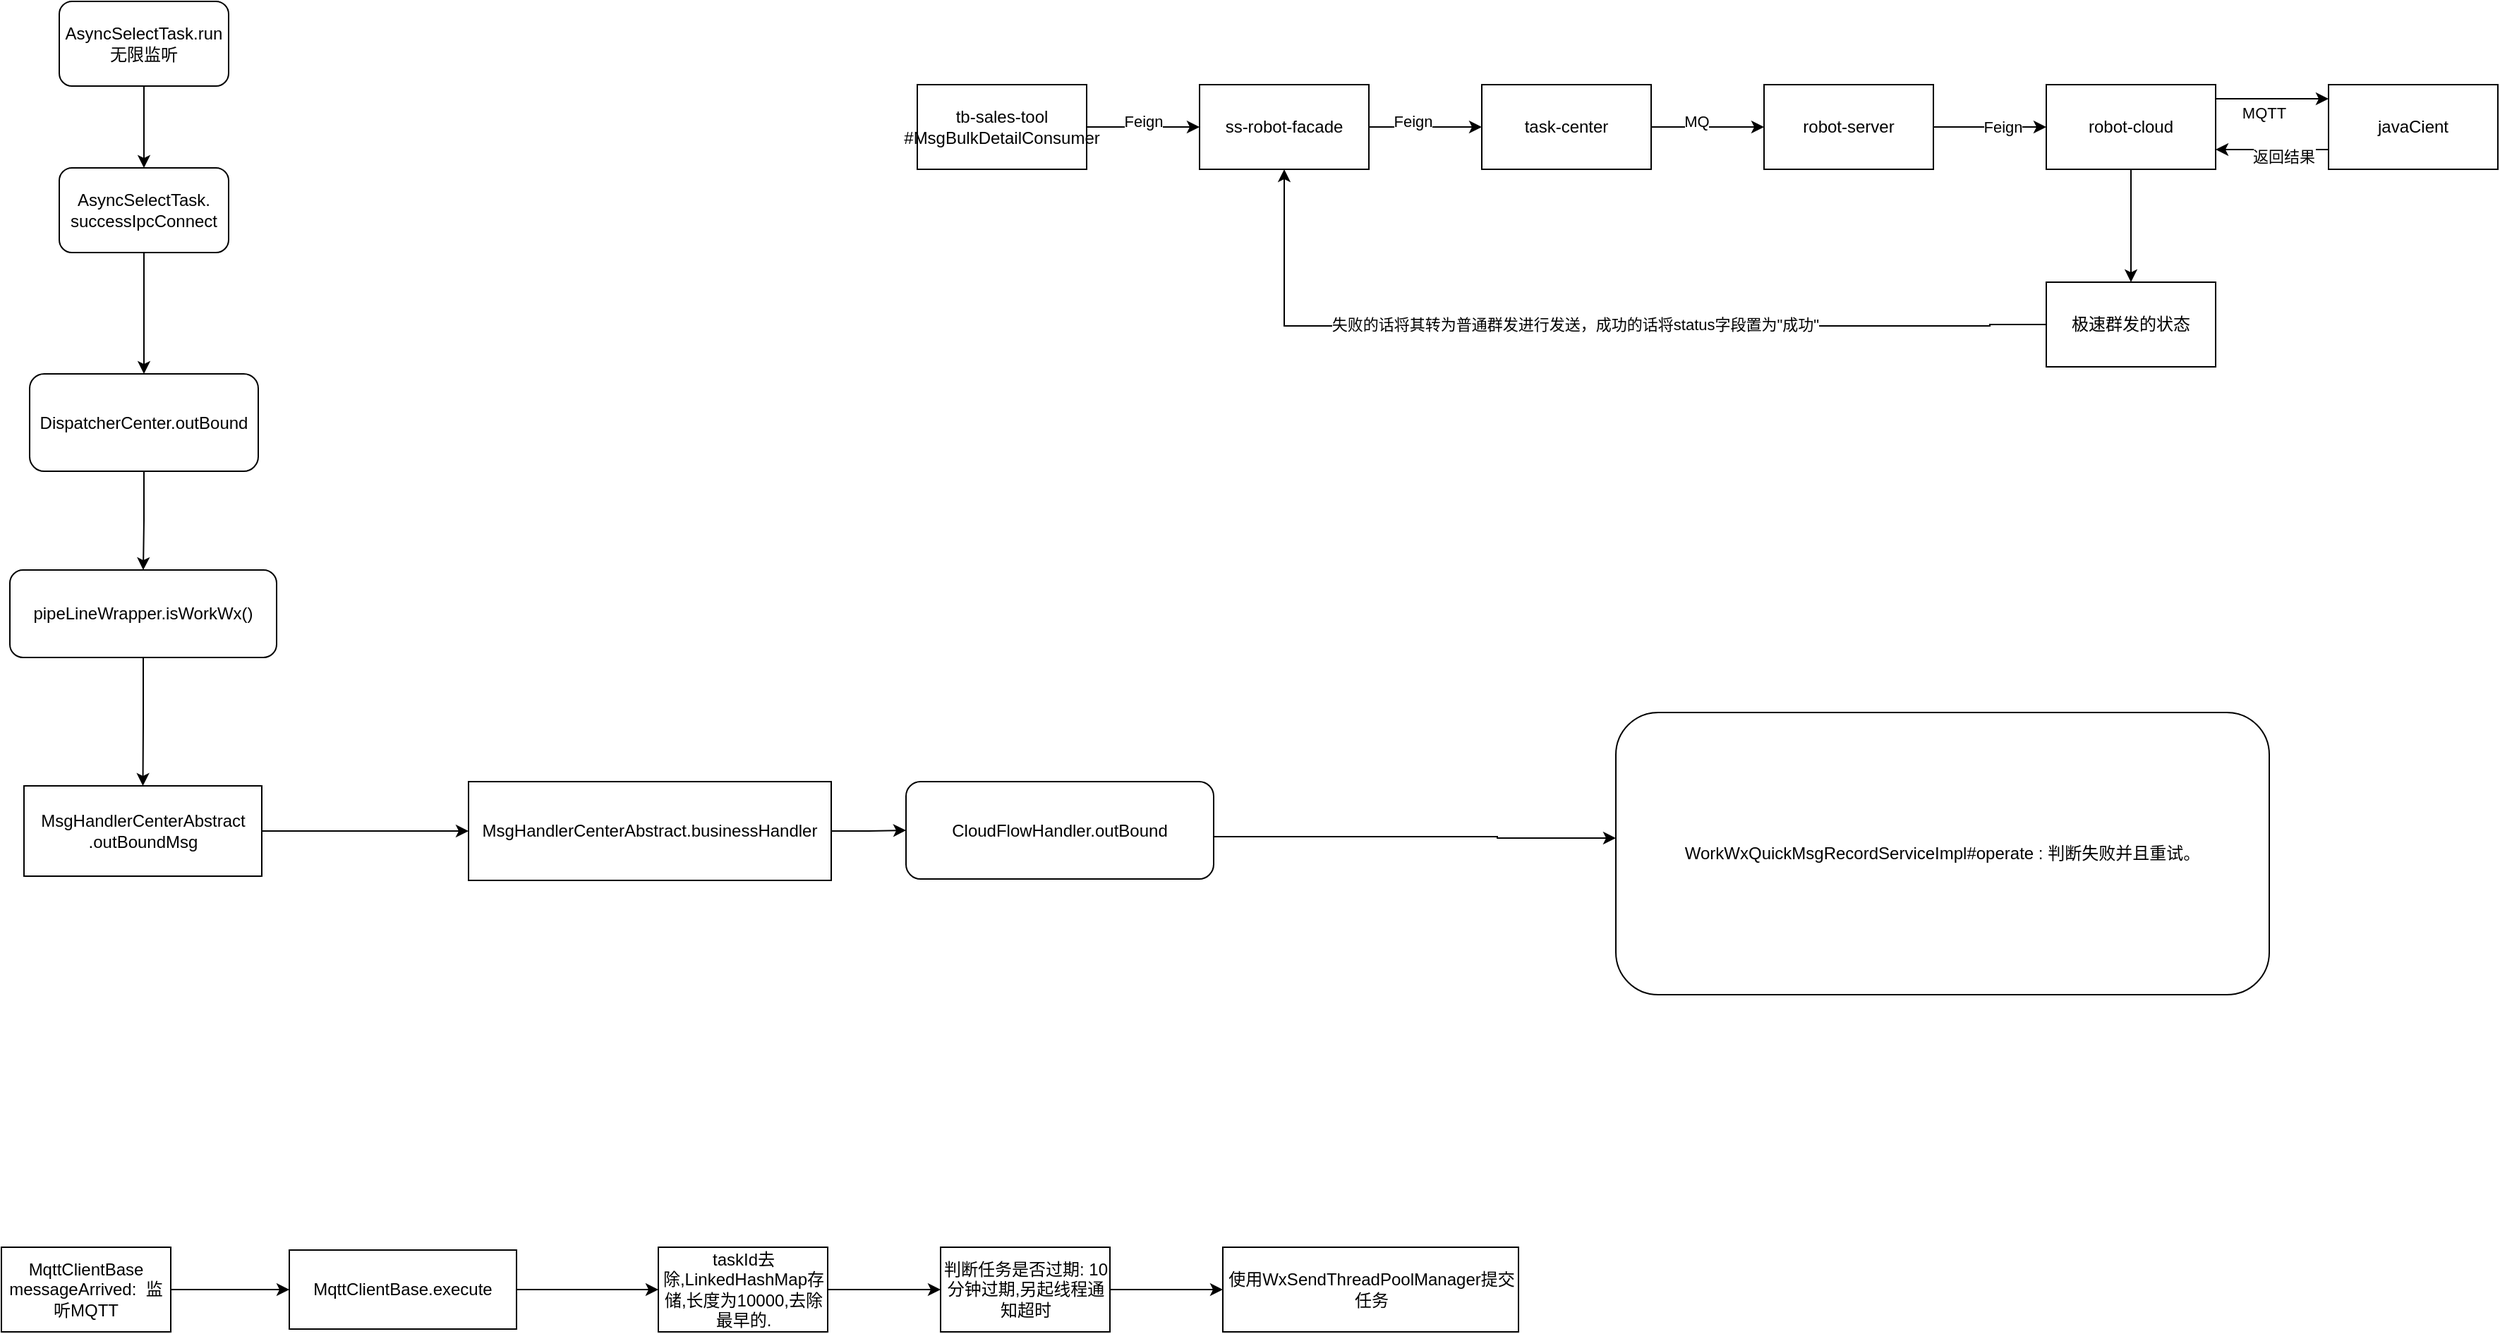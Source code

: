 <mxfile version="21.6.8" type="github">
  <diagram name="第 1 页" id="uJNZyxgSVUJfB3R79Ev_">
    <mxGraphModel dx="1594" dy="587" grid="0" gridSize="10" guides="0" tooltips="0" connect="1" arrows="1" fold="1" page="0" pageScale="1" pageWidth="1169" pageHeight="827" math="0" shadow="0">
      <root>
        <mxCell id="0" />
        <mxCell id="1" parent="0" />
        <mxCell id="vJ39QT0AVeiXCdLjbEt--3" value="" style="edgeStyle=orthogonalEdgeStyle;rounded=0;orthogonalLoop=1;jettySize=auto;html=1;" parent="1" source="vJ39QT0AVeiXCdLjbEt--1" target="vJ39QT0AVeiXCdLjbEt--2" edge="1">
          <mxGeometry relative="1" as="geometry" />
        </mxCell>
        <mxCell id="vJ39QT0AVeiXCdLjbEt--14" value="Feign" style="edgeLabel;html=1;align=center;verticalAlign=middle;resizable=0;points=[];" parent="vJ39QT0AVeiXCdLjbEt--3" vertex="1" connectable="0">
          <mxGeometry y="4" relative="1" as="geometry">
            <mxPoint as="offset" />
          </mxGeometry>
        </mxCell>
        <mxCell id="vJ39QT0AVeiXCdLjbEt--1" value="tb-sales-tool #MsgBulkDetailConsumer" style="rounded=0;whiteSpace=wrap;html=1;" parent="1" vertex="1">
          <mxGeometry x="520" y="290" width="120" height="60" as="geometry" />
        </mxCell>
        <mxCell id="vJ39QT0AVeiXCdLjbEt--5" value="" style="edgeStyle=orthogonalEdgeStyle;rounded=0;orthogonalLoop=1;jettySize=auto;html=1;" parent="1" source="vJ39QT0AVeiXCdLjbEt--2" target="vJ39QT0AVeiXCdLjbEt--4" edge="1">
          <mxGeometry relative="1" as="geometry" />
        </mxCell>
        <mxCell id="vJ39QT0AVeiXCdLjbEt--15" value="Feign" style="edgeLabel;html=1;align=center;verticalAlign=middle;resizable=0;points=[];" parent="vJ39QT0AVeiXCdLjbEt--5" vertex="1" connectable="0">
          <mxGeometry x="-0.225" y="4" relative="1" as="geometry">
            <mxPoint as="offset" />
          </mxGeometry>
        </mxCell>
        <mxCell id="vJ39QT0AVeiXCdLjbEt--2" value="ss-robot-facade" style="whiteSpace=wrap;html=1;rounded=0;" parent="1" vertex="1">
          <mxGeometry x="720" y="290" width="120" height="60" as="geometry" />
        </mxCell>
        <mxCell id="vJ39QT0AVeiXCdLjbEt--7" value="" style="edgeStyle=orthogonalEdgeStyle;rounded=0;orthogonalLoop=1;jettySize=auto;html=1;" parent="1" source="vJ39QT0AVeiXCdLjbEt--4" edge="1">
          <mxGeometry relative="1" as="geometry">
            <mxPoint x="1120" y="320" as="targetPoint" />
          </mxGeometry>
        </mxCell>
        <mxCell id="vJ39QT0AVeiXCdLjbEt--16" value="MQ" style="edgeLabel;html=1;align=center;verticalAlign=middle;resizable=0;points=[];" parent="vJ39QT0AVeiXCdLjbEt--7" vertex="1" connectable="0">
          <mxGeometry x="-0.205" y="4" relative="1" as="geometry">
            <mxPoint as="offset" />
          </mxGeometry>
        </mxCell>
        <mxCell id="vJ39QT0AVeiXCdLjbEt--4" value="task-center" style="whiteSpace=wrap;html=1;rounded=0;" parent="1" vertex="1">
          <mxGeometry x="920" y="290" width="120" height="60" as="geometry" />
        </mxCell>
        <mxCell id="vJ39QT0AVeiXCdLjbEt--11" value="" style="edgeStyle=orthogonalEdgeStyle;rounded=0;orthogonalLoop=1;jettySize=auto;html=1;" parent="1" source="vJ39QT0AVeiXCdLjbEt--8" target="vJ39QT0AVeiXCdLjbEt--10" edge="1">
          <mxGeometry relative="1" as="geometry">
            <Array as="points">
              <mxPoint x="1120" y="320" />
              <mxPoint x="1120" y="320" />
            </Array>
          </mxGeometry>
        </mxCell>
        <mxCell id="vJ39QT0AVeiXCdLjbEt--17" value="Feign" style="edgeLabel;html=1;align=center;verticalAlign=middle;resizable=0;points=[];" parent="vJ39QT0AVeiXCdLjbEt--11" vertex="1" connectable="0">
          <mxGeometry x="0.225" relative="1" as="geometry">
            <mxPoint as="offset" />
          </mxGeometry>
        </mxCell>
        <mxCell id="vJ39QT0AVeiXCdLjbEt--8" value="robot-server" style="whiteSpace=wrap;html=1;rounded=0;" parent="1" vertex="1">
          <mxGeometry x="1120" y="290" width="120" height="60" as="geometry" />
        </mxCell>
        <mxCell id="vJ39QT0AVeiXCdLjbEt--13" value="" style="edgeStyle=orthogonalEdgeStyle;rounded=0;orthogonalLoop=1;jettySize=auto;html=1;" parent="1" source="vJ39QT0AVeiXCdLjbEt--10" target="vJ39QT0AVeiXCdLjbEt--12" edge="1">
          <mxGeometry relative="1" as="geometry">
            <Array as="points">
              <mxPoint x="1500" y="300" />
              <mxPoint x="1500" y="300" />
            </Array>
          </mxGeometry>
        </mxCell>
        <mxCell id="vJ39QT0AVeiXCdLjbEt--18" value="MQTT" style="edgeLabel;html=1;align=center;verticalAlign=middle;resizable=0;points=[];" parent="vJ39QT0AVeiXCdLjbEt--13" vertex="1" connectable="0">
          <mxGeometry x="-0.15" y="1" relative="1" as="geometry">
            <mxPoint y="11" as="offset" />
          </mxGeometry>
        </mxCell>
        <mxCell id="vJ39QT0AVeiXCdLjbEt--20" value="" style="edgeStyle=orthogonalEdgeStyle;rounded=0;orthogonalLoop=1;jettySize=auto;html=1;" parent="1" source="vJ39QT0AVeiXCdLjbEt--10" target="vJ39QT0AVeiXCdLjbEt--19" edge="1">
          <mxGeometry relative="1" as="geometry" />
        </mxCell>
        <mxCell id="vJ39QT0AVeiXCdLjbEt--10" value="robot-cloud" style="whiteSpace=wrap;html=1;rounded=0;" parent="1" vertex="1">
          <mxGeometry x="1320" y="290" width="120" height="60" as="geometry" />
        </mxCell>
        <mxCell id="vJ39QT0AVeiXCdLjbEt--25" value="" style="edgeStyle=orthogonalEdgeStyle;rounded=0;orthogonalLoop=1;jettySize=auto;html=1;" parent="1" source="vJ39QT0AVeiXCdLjbEt--12" target="vJ39QT0AVeiXCdLjbEt--10" edge="1">
          <mxGeometry relative="1" as="geometry">
            <Array as="points">
              <mxPoint x="1509" y="336" />
              <mxPoint x="1509" y="336" />
            </Array>
          </mxGeometry>
        </mxCell>
        <mxCell id="vJ39QT0AVeiXCdLjbEt--26" value="返回结果" style="edgeLabel;html=1;align=center;verticalAlign=middle;resizable=0;points=[];" parent="vJ39QT0AVeiXCdLjbEt--25" vertex="1" connectable="0">
          <mxGeometry x="-0.2" y="5" relative="1" as="geometry">
            <mxPoint as="offset" />
          </mxGeometry>
        </mxCell>
        <mxCell id="vJ39QT0AVeiXCdLjbEt--12" value="javaCient" style="whiteSpace=wrap;html=1;rounded=0;" parent="1" vertex="1">
          <mxGeometry x="1520" y="290" width="120" height="60" as="geometry" />
        </mxCell>
        <mxCell id="vJ39QT0AVeiXCdLjbEt--30" value="" style="edgeStyle=orthogonalEdgeStyle;rounded=0;orthogonalLoop=1;jettySize=auto;html=1;entryX=0.5;entryY=1;entryDx=0;entryDy=0;" parent="1" source="vJ39QT0AVeiXCdLjbEt--19" target="vJ39QT0AVeiXCdLjbEt--2" edge="1">
          <mxGeometry relative="1" as="geometry">
            <mxPoint x="1240" y="460" as="targetPoint" />
            <Array as="points">
              <mxPoint x="1280" y="460" />
              <mxPoint x="1280" y="461" />
              <mxPoint x="780" y="461" />
            </Array>
          </mxGeometry>
        </mxCell>
        <mxCell id="vJ39QT0AVeiXCdLjbEt--31" value="失败的话将其转为普通群发进行发送，成功的话将status字段置为&quot;成功&quot;" style="edgeLabel;html=1;align=center;verticalAlign=middle;resizable=0;points=[];" parent="vJ39QT0AVeiXCdLjbEt--30" vertex="1" connectable="0">
          <mxGeometry x="0.028" y="-1" relative="1" as="geometry">
            <mxPoint as="offset" />
          </mxGeometry>
        </mxCell>
        <mxCell id="vJ39QT0AVeiXCdLjbEt--19" value="极速群发的状态" style="whiteSpace=wrap;html=1;rounded=0;" parent="1" vertex="1">
          <mxGeometry x="1320" y="430" width="120" height="60" as="geometry" />
        </mxCell>
        <mxCell id="10G2rOxXVBr4aUtNrF5U-1" value="WorkWxQuickMsgRecordServiceImpl#operate : 判断失败并且重试。" style="rounded=1;whiteSpace=wrap;html=1;" vertex="1" parent="1">
          <mxGeometry x="1015" y="735" width="463" height="200" as="geometry" />
        </mxCell>
        <mxCell id="10G2rOxXVBr4aUtNrF5U-4" value="" style="edgeStyle=orthogonalEdgeStyle;rounded=0;orthogonalLoop=1;jettySize=auto;html=1;" edge="1" parent="1" source="10G2rOxXVBr4aUtNrF5U-2" target="10G2rOxXVBr4aUtNrF5U-1">
          <mxGeometry relative="1" as="geometry">
            <mxPoint x="971" y="823" as="targetPoint" />
            <Array as="points">
              <mxPoint x="931" y="823" />
              <mxPoint x="931" y="824" />
            </Array>
          </mxGeometry>
        </mxCell>
        <mxCell id="10G2rOxXVBr4aUtNrF5U-2" value="CloudFlowHandler.outBound" style="rounded=1;whiteSpace=wrap;html=1;" vertex="1" parent="1">
          <mxGeometry x="512" y="784" width="218" height="69" as="geometry" />
        </mxCell>
        <mxCell id="10G2rOxXVBr4aUtNrF5U-7" value="" style="edgeStyle=orthogonalEdgeStyle;rounded=0;orthogonalLoop=1;jettySize=auto;html=1;" edge="1" parent="1" source="10G2rOxXVBr4aUtNrF5U-6" target="10G2rOxXVBr4aUtNrF5U-2">
          <mxGeometry relative="1" as="geometry" />
        </mxCell>
        <mxCell id="10G2rOxXVBr4aUtNrF5U-6" value="MsgHandlerCenterAbstract.businessHandler" style="rounded=0;whiteSpace=wrap;html=1;" vertex="1" parent="1">
          <mxGeometry x="202" y="784" width="257" height="70" as="geometry" />
        </mxCell>
        <mxCell id="10G2rOxXVBr4aUtNrF5U-11" value="" style="edgeStyle=orthogonalEdgeStyle;rounded=0;orthogonalLoop=1;jettySize=auto;html=1;entryX=0;entryY=0.5;entryDx=0;entryDy=0;" edge="1" parent="1" source="10G2rOxXVBr4aUtNrF5U-8" target="10G2rOxXVBr4aUtNrF5U-6">
          <mxGeometry relative="1" as="geometry">
            <mxPoint x="133.5" y="819" as="targetPoint" />
          </mxGeometry>
        </mxCell>
        <mxCell id="10G2rOxXVBr4aUtNrF5U-8" value="MsgHandlerCenterAbstract .outBoundMsg" style="whiteSpace=wrap;html=1;rounded=0;" vertex="1" parent="1">
          <mxGeometry x="-113" y="787" width="168.5" height="64" as="geometry" />
        </mxCell>
        <mxCell id="10G2rOxXVBr4aUtNrF5U-13" value="" style="edgeStyle=orthogonalEdgeStyle;rounded=0;orthogonalLoop=1;jettySize=auto;html=1;" edge="1" parent="1" source="10G2rOxXVBr4aUtNrF5U-12" target="10G2rOxXVBr4aUtNrF5U-8">
          <mxGeometry relative="1" as="geometry" />
        </mxCell>
        <mxCell id="10G2rOxXVBr4aUtNrF5U-12" value="pipeLineWrapper.isWorkWx()" style="rounded=1;whiteSpace=wrap;html=1;" vertex="1" parent="1">
          <mxGeometry x="-123" y="634" width="189" height="62" as="geometry" />
        </mxCell>
        <mxCell id="10G2rOxXVBr4aUtNrF5U-15" value="" style="edgeStyle=orthogonalEdgeStyle;rounded=0;orthogonalLoop=1;jettySize=auto;html=1;" edge="1" parent="1" source="10G2rOxXVBr4aUtNrF5U-14" target="10G2rOxXVBr4aUtNrF5U-12">
          <mxGeometry relative="1" as="geometry" />
        </mxCell>
        <mxCell id="10G2rOxXVBr4aUtNrF5U-14" value="DispatcherCenter.outBound" style="rounded=1;whiteSpace=wrap;html=1;" vertex="1" parent="1">
          <mxGeometry x="-109" y="495" width="162" height="69" as="geometry" />
        </mxCell>
        <mxCell id="10G2rOxXVBr4aUtNrF5U-17" value="" style="edgeStyle=orthogonalEdgeStyle;rounded=0;orthogonalLoop=1;jettySize=auto;html=1;" edge="1" parent="1" source="10G2rOxXVBr4aUtNrF5U-16" target="10G2rOxXVBr4aUtNrF5U-14">
          <mxGeometry relative="1" as="geometry" />
        </mxCell>
        <mxCell id="10G2rOxXVBr4aUtNrF5U-16" value="AsyncSelectTask.&lt;br&gt;successIpcConnect" style="rounded=1;whiteSpace=wrap;html=1;" vertex="1" parent="1">
          <mxGeometry x="-88" y="349" width="120" height="60" as="geometry" />
        </mxCell>
        <mxCell id="10G2rOxXVBr4aUtNrF5U-19" value="" style="edgeStyle=orthogonalEdgeStyle;rounded=0;orthogonalLoop=1;jettySize=auto;html=1;" edge="1" parent="1" source="10G2rOxXVBr4aUtNrF5U-18" target="10G2rOxXVBr4aUtNrF5U-16">
          <mxGeometry relative="1" as="geometry" />
        </mxCell>
        <mxCell id="10G2rOxXVBr4aUtNrF5U-18" value="AsyncSelectTask.run无限监听" style="rounded=1;whiteSpace=wrap;html=1;" vertex="1" parent="1">
          <mxGeometry x="-88" y="231" width="120" height="60" as="geometry" />
        </mxCell>
        <mxCell id="10G2rOxXVBr4aUtNrF5U-23" value="" style="edgeStyle=orthogonalEdgeStyle;rounded=0;orthogonalLoop=1;jettySize=auto;html=1;" edge="1" parent="1" source="10G2rOxXVBr4aUtNrF5U-21" target="10G2rOxXVBr4aUtNrF5U-22">
          <mxGeometry relative="1" as="geometry" />
        </mxCell>
        <mxCell id="10G2rOxXVBr4aUtNrF5U-21" value="MqttClientBase&lt;br&gt;messageArrived:&amp;nbsp; 监听MQTT" style="rounded=0;whiteSpace=wrap;html=1;" vertex="1" parent="1">
          <mxGeometry x="-129" y="1114" width="120" height="60" as="geometry" />
        </mxCell>
        <mxCell id="10G2rOxXVBr4aUtNrF5U-25" value="" style="edgeStyle=orthogonalEdgeStyle;rounded=0;orthogonalLoop=1;jettySize=auto;html=1;" edge="1" parent="1" source="10G2rOxXVBr4aUtNrF5U-22" target="10G2rOxXVBr4aUtNrF5U-24">
          <mxGeometry relative="1" as="geometry" />
        </mxCell>
        <mxCell id="10G2rOxXVBr4aUtNrF5U-22" value="MqttClientBase.execute" style="whiteSpace=wrap;html=1;rounded=0;" vertex="1" parent="1">
          <mxGeometry x="75" y="1116" width="161" height="56" as="geometry" />
        </mxCell>
        <mxCell id="10G2rOxXVBr4aUtNrF5U-27" value="" style="edgeStyle=orthogonalEdgeStyle;rounded=0;orthogonalLoop=1;jettySize=auto;html=1;" edge="1" parent="1" source="10G2rOxXVBr4aUtNrF5U-24" target="10G2rOxXVBr4aUtNrF5U-26">
          <mxGeometry relative="1" as="geometry" />
        </mxCell>
        <mxCell id="10G2rOxXVBr4aUtNrF5U-24" value="taskId去除,LinkedHashMap存储,长度为10000,去除最早的." style="whiteSpace=wrap;html=1;rounded=0;" vertex="1" parent="1">
          <mxGeometry x="336.5" y="1114" width="120" height="60" as="geometry" />
        </mxCell>
        <mxCell id="10G2rOxXVBr4aUtNrF5U-29" value="" style="edgeStyle=orthogonalEdgeStyle;rounded=0;orthogonalLoop=1;jettySize=auto;html=1;" edge="1" parent="1" source="10G2rOxXVBr4aUtNrF5U-26" target="10G2rOxXVBr4aUtNrF5U-28">
          <mxGeometry relative="1" as="geometry" />
        </mxCell>
        <mxCell id="10G2rOxXVBr4aUtNrF5U-26" value="判断任务是否过期: 10分钟过期,另起线程通知超时" style="whiteSpace=wrap;html=1;rounded=0;" vertex="1" parent="1">
          <mxGeometry x="536.5" y="1114" width="120" height="60" as="geometry" />
        </mxCell>
        <mxCell id="10G2rOxXVBr4aUtNrF5U-28" value="使用WxSendThreadPoolManager提交任务" style="whiteSpace=wrap;html=1;rounded=0;" vertex="1" parent="1">
          <mxGeometry x="736.5" y="1114" width="209.5" height="60" as="geometry" />
        </mxCell>
      </root>
    </mxGraphModel>
  </diagram>
</mxfile>

